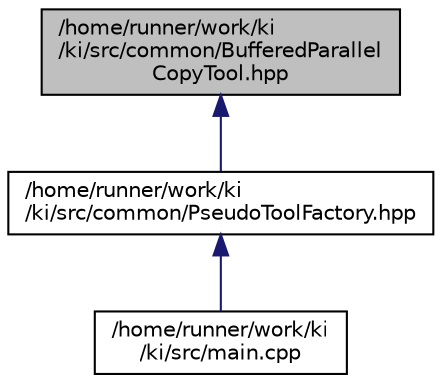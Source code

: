 digraph "/home/runner/work/ki/ki/src/common/BufferedParallelCopyTool.hpp"
{
 // LATEX_PDF_SIZE
  edge [fontname="Helvetica",fontsize="10",labelfontname="Helvetica",labelfontsize="10"];
  node [fontname="Helvetica",fontsize="10",shape=record];
  Node1 [label="/home/runner/work/ki\l/ki/src/common/BufferedParallel\lCopyTool.hpp",height=0.2,width=0.4,color="black", fillcolor="grey75", style="filled", fontcolor="black",tooltip=" "];
  Node1 -> Node2 [dir="back",color="midnightblue",fontsize="10",style="solid",fontname="Helvetica"];
  Node2 [label="/home/runner/work/ki\l/ki/src/common/PseudoToolFactory.hpp",height=0.2,width=0.4,color="black", fillcolor="white", style="filled",URL="$PseudoToolFactory_8hpp.html",tooltip=" "];
  Node2 -> Node3 [dir="back",color="midnightblue",fontsize="10",style="solid",fontname="Helvetica"];
  Node3 [label="/home/runner/work/ki\l/ki/src/main.cpp",height=0.2,width=0.4,color="black", fillcolor="white", style="filled",URL="$main_8cpp.html",tooltip=" "];
}
